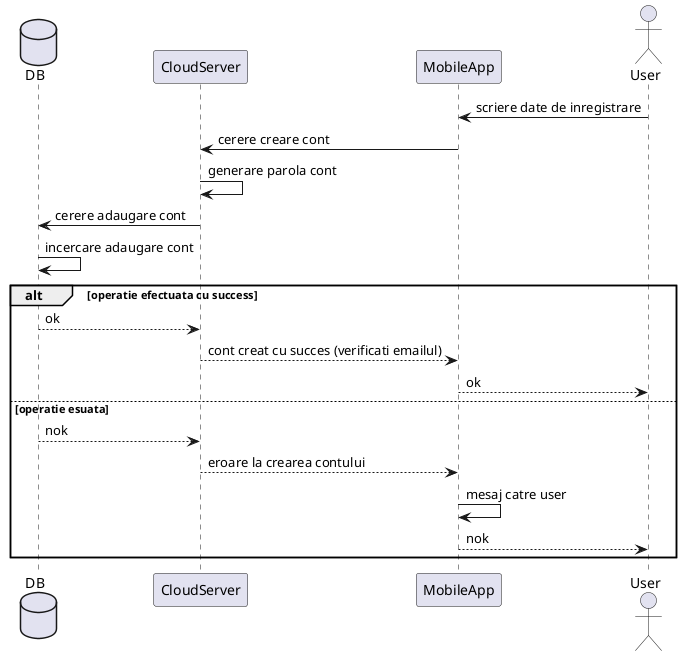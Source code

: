 @startuml signup

database DB
participant CloudServer
participant MobileApp
actor User

User -> MobileApp: scriere date de inregistrare
MobileApp -> CloudServer: cerere creare cont
CloudServer -> CloudServer: generare parola cont
CloudServer -> DB: cerere adaugare cont
DB -> DB: incercare adaugare cont

alt operatie efectuata cu success
    DB --> CloudServer: ok
    CloudServer --> MobileApp: cont creat cu succes (verificati emailul)
    MobileApp --> User: ok
else operatie esuata
    DB --> CloudServer: nok
    CloudServer --> MobileApp: eroare la crearea contului
    MobileApp -> MobileApp: mesaj catre user
    MobileApp --> User: nok
end

@enduml